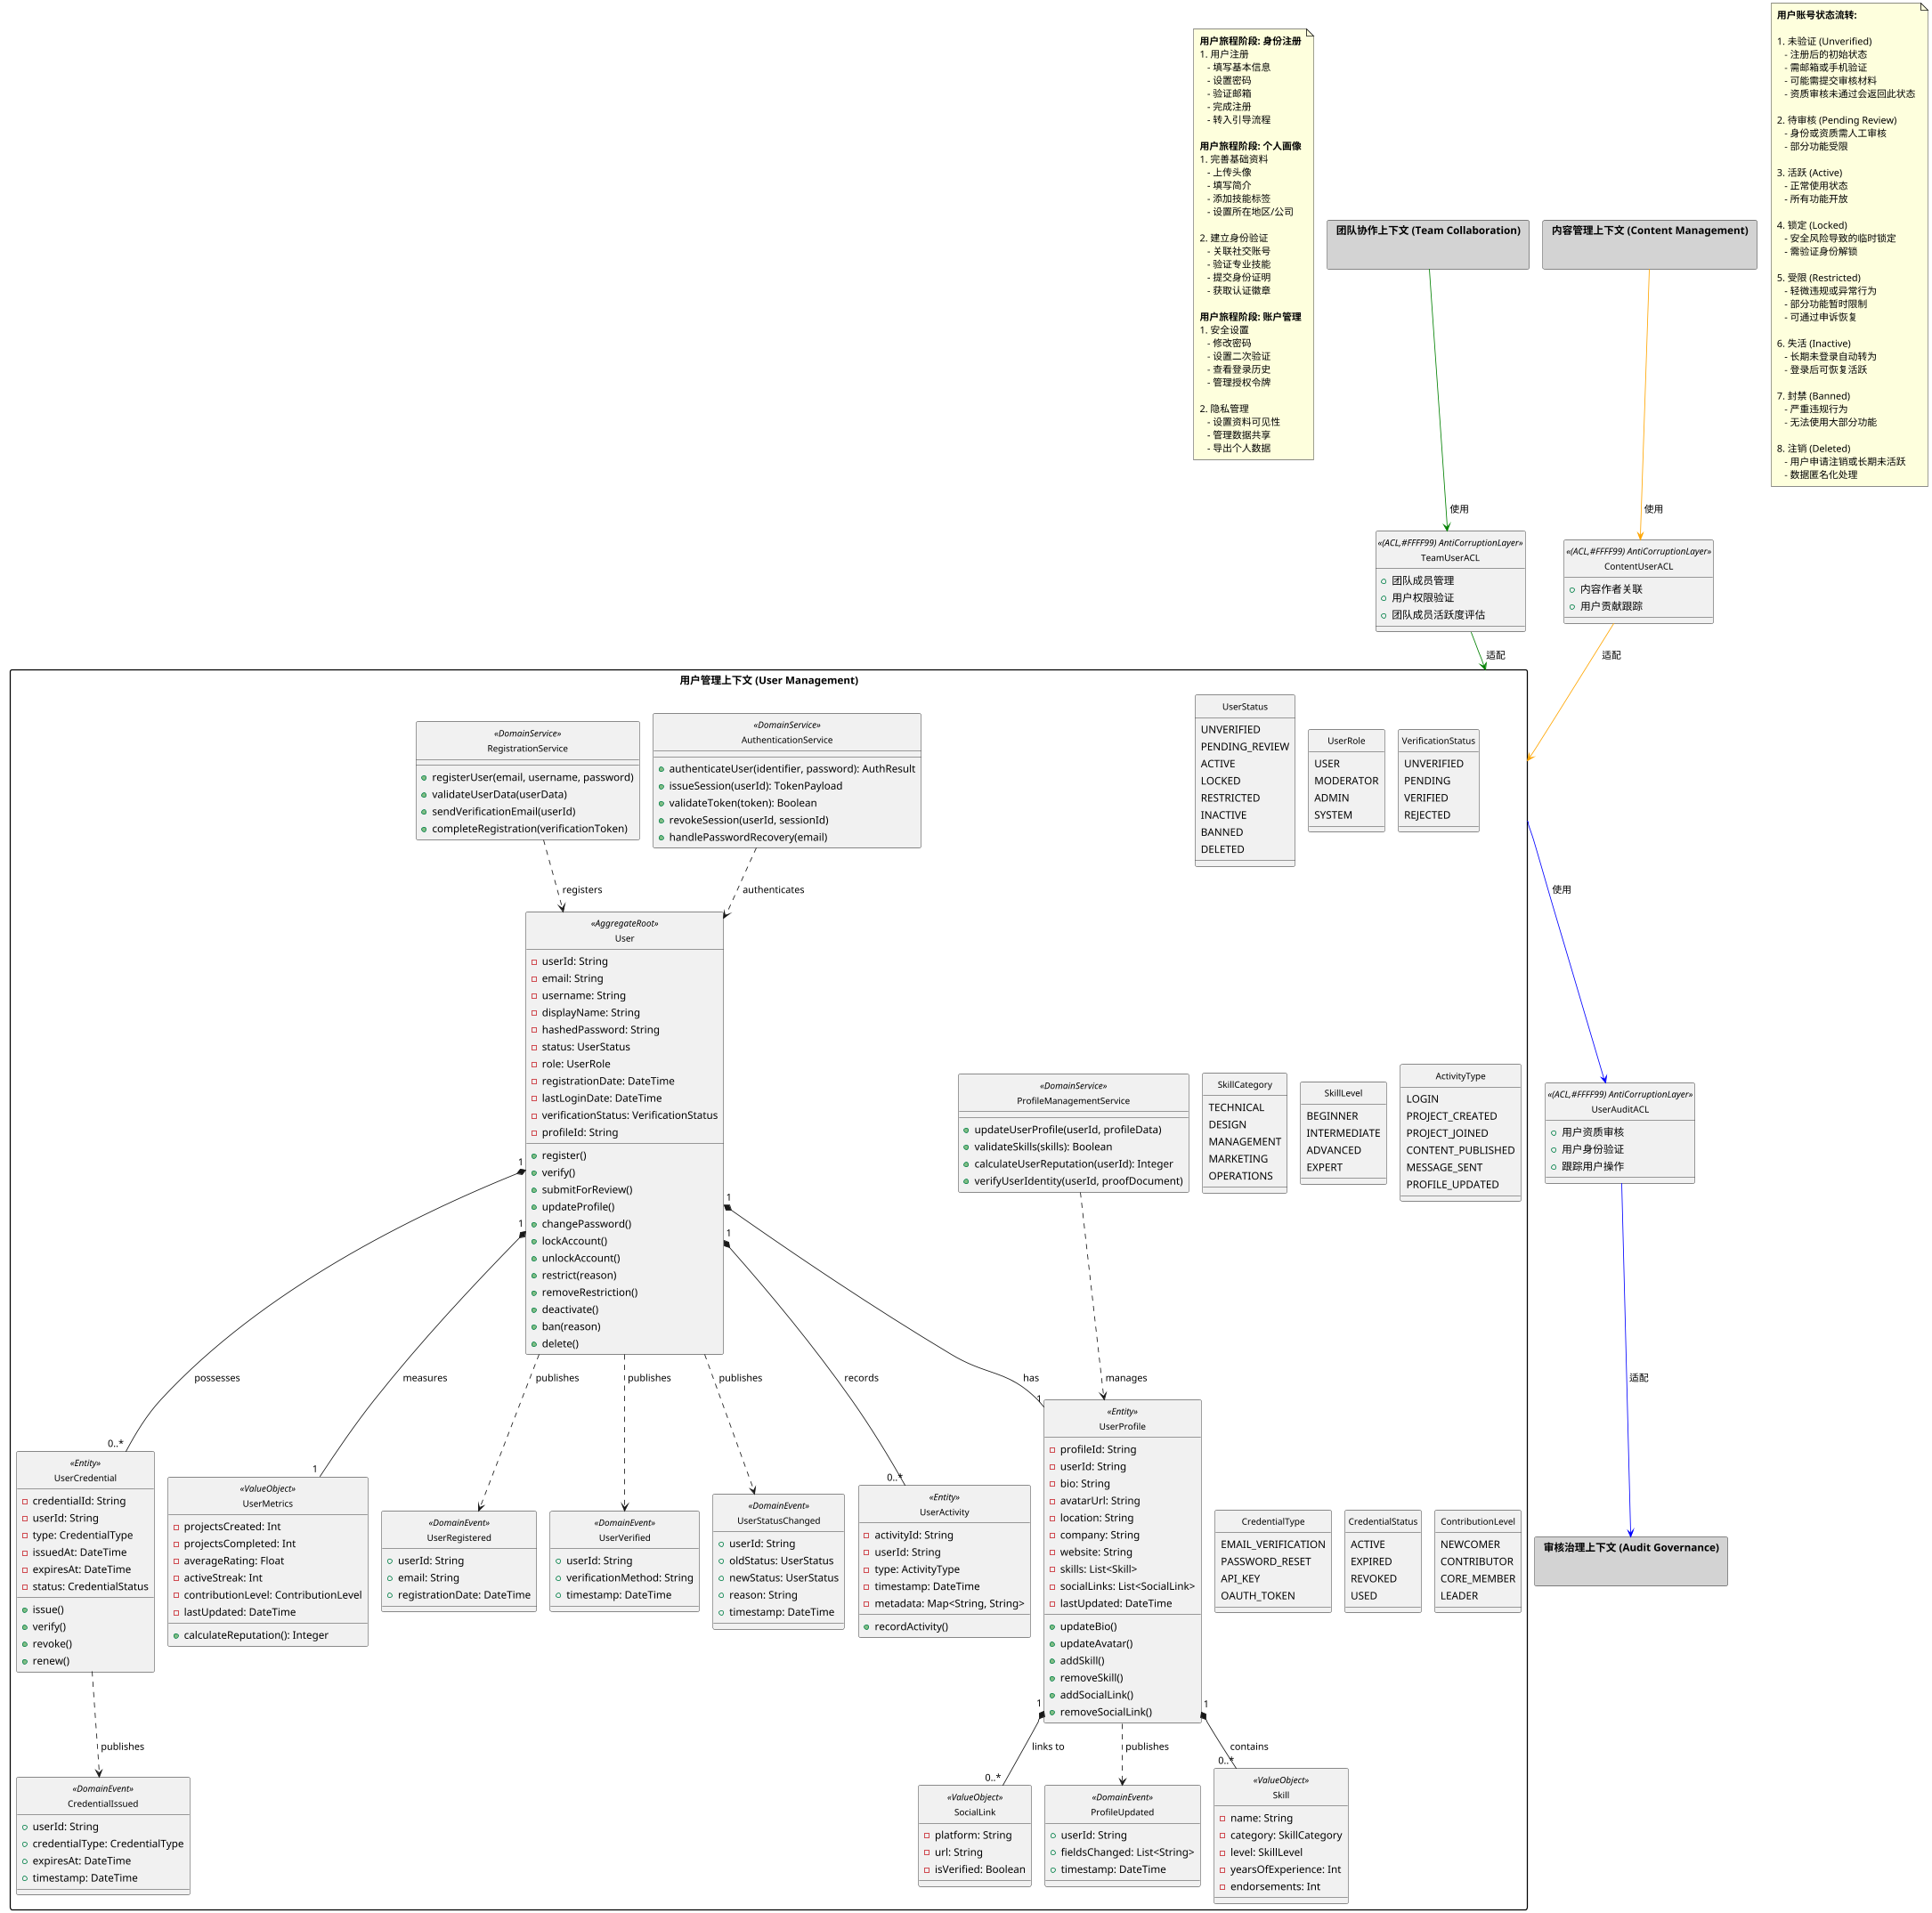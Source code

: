 @startuml user-context-diagram
' ========================
' 用户管理上下文领域模型
' ========================

' ========================
' 全局配置
' ========================
scale 0.8
!pragma layout smetana
skinparam dpi 100
skinparam defaultFontName "PingFang SC"
skinparam classFontSize 12
skinparam packageFontSize 14
skinparam linetype ortho
skinparam packageStyle rectangle
skinparam nodesep 60
skinparam ranksep 80
skinparam backgroundColor white
skinparam shadowing false
skinparam padding 2
hide circle
skinparam packageTitleAlignment center

!define AggregateRoot <<(A,#ADD8E6) AggregateRoot>>
!define Entity <<(E,#90EE90) Entity>>
!define ValueObject <<(V,#DDA0DD) ValueObject>>
!define DomainService <<(S,#FFA07A) DomainService>>
!define DomainEvent <<(D,#FFD700) DomainEvent>>
!define ACL <<(ACL,#FFFF99) AntiCorruptionLayer>>

package "用户管理上下文 (User Management)" {
    class User AggregateRoot {
        - userId: String
        - email: String
        - username: String
        - displayName: String
        - hashedPassword: String
        - status: UserStatus
        - role: UserRole
        - registrationDate: DateTime
        - lastLoginDate: DateTime
        - verificationStatus: VerificationStatus
        - profileId: String
        + register()
        + verify()
        + submitForReview()
        + updateProfile()
        + changePassword()
        + lockAccount()
        + unlockAccount()
        + restrict(reason)
        + removeRestriction()
        + deactivate()
        + ban(reason)
        + delete()
    }
    
    enum UserStatus {
        UNVERIFIED
        PENDING_REVIEW
        ACTIVE
        LOCKED
        RESTRICTED
        INACTIVE
        BANNED
        DELETED
    }
    
    enum UserRole {
        USER
        MODERATOR
        ADMIN
        SYSTEM
    }
    
    enum VerificationStatus {
        UNVERIFIED
        PENDING
        VERIFIED
        REJECTED
    }
    
    class UserProfile Entity {
        - profileId: String
        - userId: String
        - bio: String
        - avatarUrl: String
        - location: String
        - company: String
        - website: String
        - skills: List<Skill>
        - socialLinks: List<SocialLink>
        - lastUpdated: DateTime
        + updateBio()
        + updateAvatar()
        + addSkill()
        + removeSkill()
        + addSocialLink()
        + removeSocialLink()
    }
    
    class Skill ValueObject {
        - name: String
        - category: SkillCategory
        - level: SkillLevel
        - yearsOfExperience: Int
        - endorsements: Int
    }
    
    class SocialLink ValueObject {
        - platform: String
        - url: String
        - isVerified: Boolean
    }
    
    enum SkillCategory {
        TECHNICAL
        DESIGN
        MANAGEMENT
        MARKETING
        OPERATIONS
    }
    
    enum SkillLevel {
        BEGINNER
        INTERMEDIATE
        ADVANCED
        EXPERT
    }
    
    class UserActivity Entity {
        - activityId: String
        - userId: String
        - type: ActivityType
        - timestamp: DateTime
        - metadata: Map<String, String>
        + recordActivity()
    }
    
    enum ActivityType {
        LOGIN
        PROJECT_CREATED
        PROJECT_JOINED
        CONTENT_PUBLISHED
        MESSAGE_SENT
        PROFILE_UPDATED
    }
    
    class UserCredential Entity {
        - credentialId: String
        - userId: String
        - type: CredentialType
        - issuedAt: DateTime
        - expiresAt: DateTime
        - status: CredentialStatus
        + issue()
        + verify()
        + revoke()
        + renew()
    }
    
    enum CredentialType {
        EMAIL_VERIFICATION
        PASSWORD_RESET
        API_KEY
        OAUTH_TOKEN
    }
    
    enum CredentialStatus {
        ACTIVE
        EXPIRED
        REVOKED
        USED
    }
    
    class UserMetrics ValueObject {
        - projectsCreated: Int
        - projectsCompleted: Int
        - averageRating: Float
        - activeStreak: Int
        - contributionLevel: ContributionLevel
        - lastUpdated: DateTime
        + calculateReputation(): Integer
    }
    
    enum ContributionLevel {
        NEWCOMER
        CONTRIBUTOR
        CORE_MEMBER
        LEADER
    }
    
    class RegistrationService DomainService {
        + registerUser(email, username, password)
        + validateUserData(userData)
        + sendVerificationEmail(userId)
        + completeRegistration(verificationToken)
    }
    
    class AuthenticationService DomainService {
        + authenticateUser(identifier, password): AuthResult
        + issueSession(userId): TokenPayload
        + validateToken(token): Boolean
        + revokeSession(userId, sessionId)
        + handlePasswordRecovery(email)
    }
    
    class ProfileManagementService DomainService {
        + updateUserProfile(userId, profileData)
        + validateSkills(skills): Boolean
        + calculateUserReputation(userId): Integer
        + verifyUserIdentity(userId, proofDocument)
    }
    
    ' Domain Events
    class UserRegistered DomainEvent {
        + userId: String
        + email: String
        + registrationDate: DateTime
    }
    
    class UserVerified DomainEvent {
        + userId: String
        + verificationMethod: String
        + timestamp: DateTime
    }
    
    class UserStatusChanged DomainEvent {
        + userId: String
        + oldStatus: UserStatus
        + newStatus: UserStatus
        + reason: String
        + timestamp: DateTime
    }
    
    class ProfileUpdated DomainEvent {
        + userId: String
        + fieldsChanged: List<String>
        + timestamp: DateTime
    }
    
    class CredentialIssued DomainEvent {
        + userId: String
        + credentialType: CredentialType
        + expiresAt: DateTime
        + timestamp: DateTime
    }
    
    ' Relationships
    User "1" *-- "1" UserProfile : has >
    User "1" *-- "0..*" UserActivity : records >
    User "1" *-- "0..*" UserCredential : possesses >
    User "1" *-- "1" UserMetrics : measures >
    UserProfile "1" *-- "0..*" Skill : contains >
    UserProfile "1" *-- "0..*" SocialLink : links to >
    
    RegistrationService ..> User : registers >
    AuthenticationService ..> User : authenticates >
    ProfileManagementService ..> UserProfile : manages >
    
    User ..> UserRegistered : publishes >
    User ..> UserVerified : publishes >
    User ..> UserStatusChanged : publishes >
    UserProfile ..> ProfileUpdated : publishes >
    UserCredential ..> CredentialIssued : publishes >
}

note as UserJourneys
  <b>用户旅程阶段: 身份注册</b>
  1. 用户注册
     - 填写基本信息
     - 设置密码
     - 验证邮箱
     - 完成注册
     - 转入引导流程
  
  <b>用户旅程阶段: 个人画像</b>
  1. 完善基础资料
     - 上传头像
     - 填写简介
     - 添加技能标签
     - 设置所在地区/公司
  
  2. 建立身份验证
     - 关联社交账号
     - 验证专业技能
     - 提交身份证明
     - 获取认证徽章
  
  <b>用户旅程阶段: 账户管理</b>
  1. 安全设置
     - 修改密码
     - 设置二次验证
     - 查看登录历史
     - 管理授权令牌
  
  2. 隐私管理
     - 设置资料可见性
     - 管理数据共享
     - 导出个人数据
endnote

' 跨上下文关系与反腐层
package "审核治理上下文 (Audit Governance)" as AG #LightGray {
}

package "团队协作上下文 (Team Collaboration)" as TC #LightGray {
}

package "内容管理上下文 (Content Management)" as CM #LightGray {
}

' 用户与审核的反腐层
class UserAuditACL ACL {
    + 用户资质审核
    + 用户身份验证
    + 跟踪用户操作
}

' 团队与用户的反腐层
class TeamUserACL ACL {
    + 团队成员管理
    + 用户权限验证
    + 团队成员活跃度评估
}

' 内容与用户的反腐层
class ContentUserACL ACL {
    + 内容作者关联
    + 用户贡献跟踪
}

' 关系
"用户管理上下文 (User Management)" -[#blue]-> UserAuditACL : 使用 >
UserAuditACL -[#blue]-> AG : 适配 >

TC -[#green]-> TeamUserACL : 使用 >
TeamUserACL -[#green]-> "用户管理上下文 (User Management)" : 适配 >

CM -[#orange]-> ContentUserACL : 使用 >
ContentUserACL -[#orange]-> "用户管理上下文 (User Management)" : 适配 >

note as UserStateNote
  <b>用户账号状态流转:</b>
  
  1. 未验证 (Unverified)
     - 注册后的初始状态
     - 需邮箱或手机验证
     - 可能需提交审核材料
     - 资质审核未通过会返回此状态
  
  2. 待审核 (Pending Review)
     - 身份或资质需人工审核
     - 部分功能受限
  
  3. 活跃 (Active)
     - 正常使用状态
     - 所有功能开放
  
  4. 锁定 (Locked)
     - 安全风险导致的临时锁定
     - 需验证身份解锁
  
  5. 受限 (Restricted)
     - 轻微违规或异常行为
     - 部分功能暂时限制
     - 可通过申诉恢复
  
  6. 失活 (Inactive)
     - 长期未登录自动转为
     - 登录后可恢复活跃
  
  7. 封禁 (Banned)
     - 严重违规行为
     - 无法使用大部分功能
  
  8. 注销 (Deleted)
     - 用户申请注销或长期未活跃
     - 数据匿名化处理
endnote

@enduml 